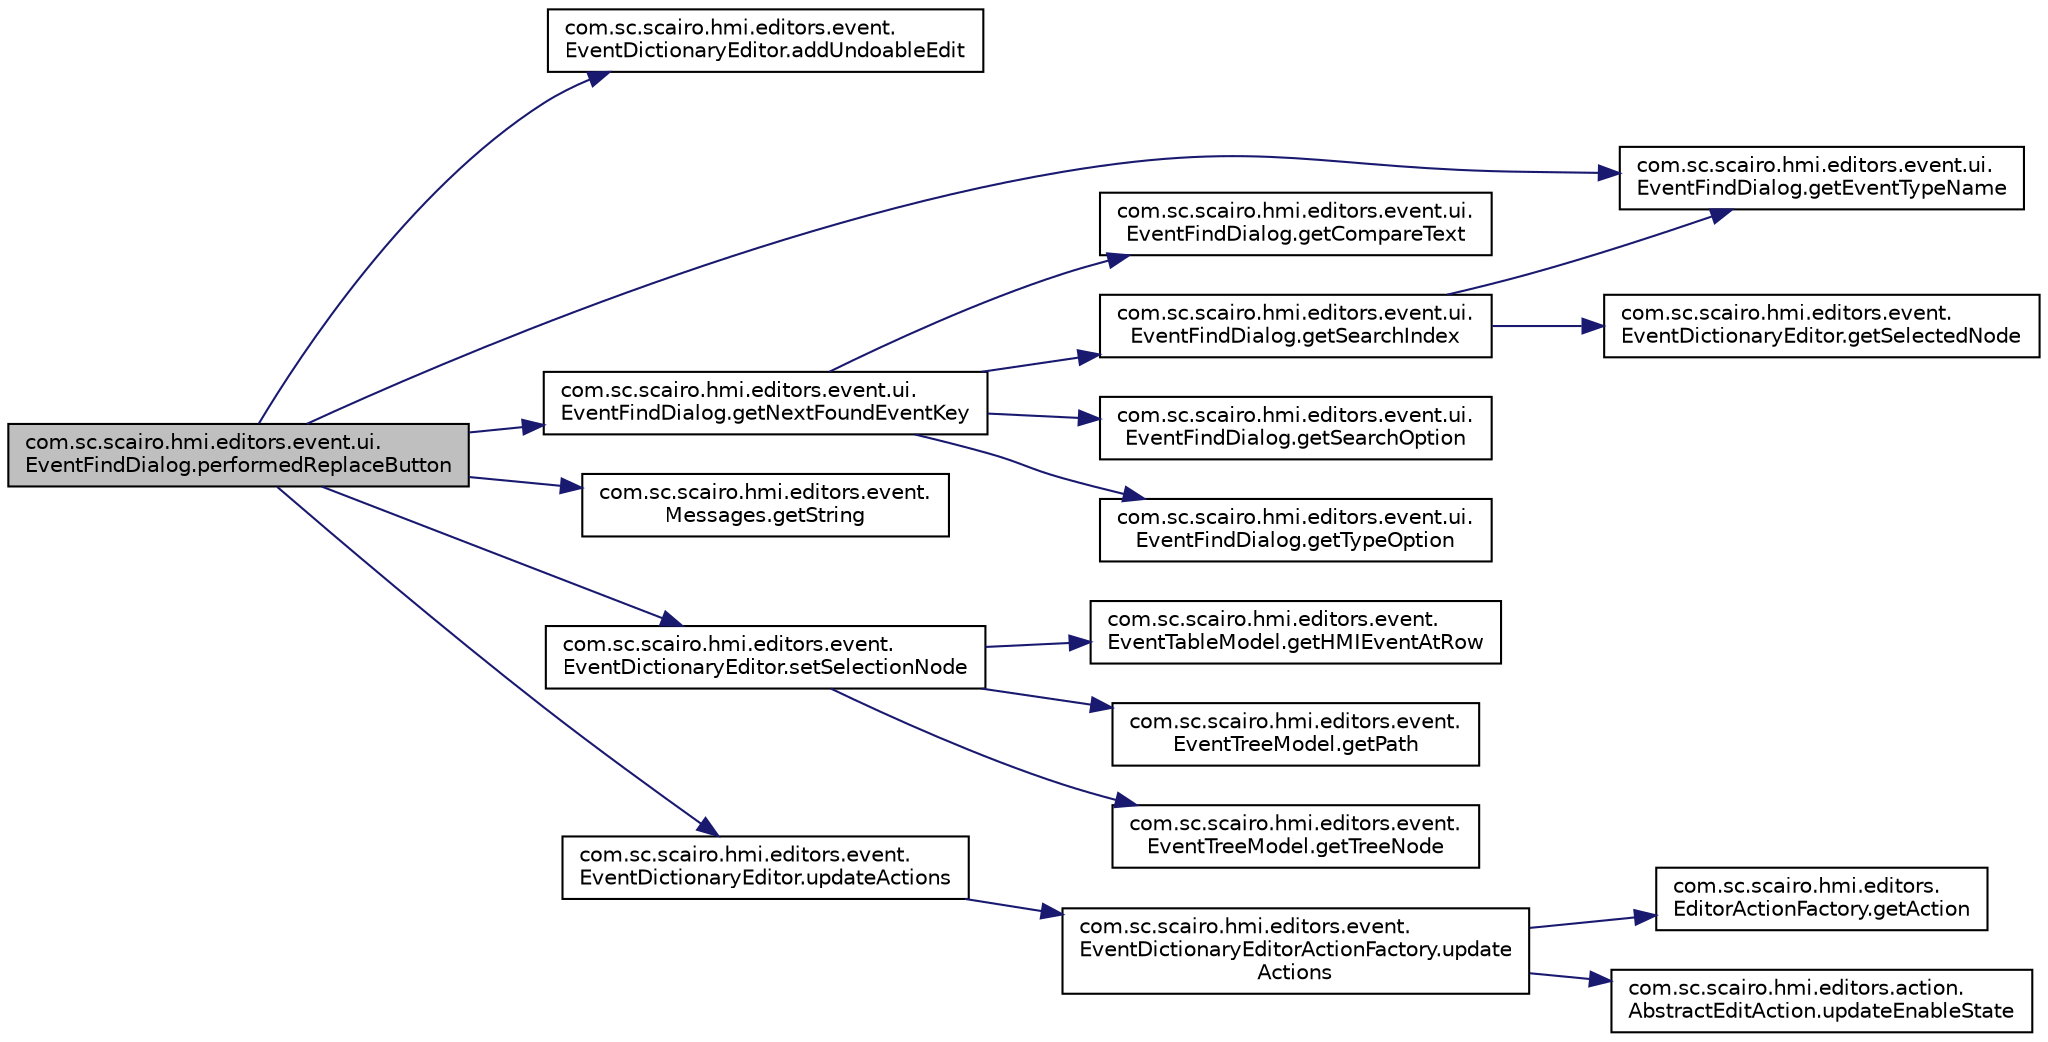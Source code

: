digraph "com.sc.scairo.hmi.editors.event.ui.EventFindDialog.performedReplaceButton"
{
 // LATEX_PDF_SIZE
  edge [fontname="Helvetica",fontsize="10",labelfontname="Helvetica",labelfontsize="10"];
  node [fontname="Helvetica",fontsize="10",shape=record];
  rankdir="LR";
  Node1 [label="com.sc.scairo.hmi.editors.event.ui.\lEventFindDialog.performedReplaceButton",height=0.2,width=0.4,color="black", fillcolor="grey75", style="filled", fontcolor="black",tooltip=" "];
  Node1 -> Node2 [color="midnightblue",fontsize="10",style="solid",fontname="Helvetica"];
  Node2 [label="com.sc.scairo.hmi.editors.event.\lEventDictionaryEditor.addUndoableEdit",height=0.2,width=0.4,color="black", fillcolor="white", style="filled",URL="$classcom_1_1sc_1_1scairo_1_1hmi_1_1editors_1_1event_1_1_event_dictionary_editor.html#a4464e226604d762307daa82889f57c13",tooltip=" "];
  Node1 -> Node3 [color="midnightblue",fontsize="10",style="solid",fontname="Helvetica"];
  Node3 [label="com.sc.scairo.hmi.editors.event.ui.\lEventFindDialog.getEventTypeName",height=0.2,width=0.4,color="black", fillcolor="white", style="filled",URL="$classcom_1_1sc_1_1scairo_1_1hmi_1_1editors_1_1event_1_1ui_1_1_event_find_dialog.html#a553cf32dda9fb2488eef12ce1b2bbf87",tooltip=" "];
  Node1 -> Node4 [color="midnightblue",fontsize="10",style="solid",fontname="Helvetica"];
  Node4 [label="com.sc.scairo.hmi.editors.event.ui.\lEventFindDialog.getNextFoundEventKey",height=0.2,width=0.4,color="black", fillcolor="white", style="filled",URL="$classcom_1_1sc_1_1scairo_1_1hmi_1_1editors_1_1event_1_1ui_1_1_event_find_dialog.html#a5d1949d7e819593e100168b64274c7b0",tooltip=" "];
  Node4 -> Node5 [color="midnightblue",fontsize="10",style="solid",fontname="Helvetica"];
  Node5 [label="com.sc.scairo.hmi.editors.event.ui.\lEventFindDialog.getCompareText",height=0.2,width=0.4,color="black", fillcolor="white", style="filled",URL="$classcom_1_1sc_1_1scairo_1_1hmi_1_1editors_1_1event_1_1ui_1_1_event_find_dialog.html#a808c0514cbd9db5231e3642223809e2a",tooltip=" "];
  Node4 -> Node6 [color="midnightblue",fontsize="10",style="solid",fontname="Helvetica"];
  Node6 [label="com.sc.scairo.hmi.editors.event.ui.\lEventFindDialog.getSearchIndex",height=0.2,width=0.4,color="black", fillcolor="white", style="filled",URL="$classcom_1_1sc_1_1scairo_1_1hmi_1_1editors_1_1event_1_1ui_1_1_event_find_dialog.html#a9d07c89824f4b002e3c2998918c821b2",tooltip=" "];
  Node6 -> Node3 [color="midnightblue",fontsize="10",style="solid",fontname="Helvetica"];
  Node6 -> Node7 [color="midnightblue",fontsize="10",style="solid",fontname="Helvetica"];
  Node7 [label="com.sc.scairo.hmi.editors.event.\lEventDictionaryEditor.getSelectedNode",height=0.2,width=0.4,color="black", fillcolor="white", style="filled",URL="$classcom_1_1sc_1_1scairo_1_1hmi_1_1editors_1_1event_1_1_event_dictionary_editor.html#a4b931c37e18580eda411dc935eca55d5",tooltip=" "];
  Node4 -> Node8 [color="midnightblue",fontsize="10",style="solid",fontname="Helvetica"];
  Node8 [label="com.sc.scairo.hmi.editors.event.ui.\lEventFindDialog.getSearchOption",height=0.2,width=0.4,color="black", fillcolor="white", style="filled",URL="$classcom_1_1sc_1_1scairo_1_1hmi_1_1editors_1_1event_1_1ui_1_1_event_find_dialog.html#a3cc41382a2f71198ee01d718c4f199ba",tooltip=" "];
  Node4 -> Node9 [color="midnightblue",fontsize="10",style="solid",fontname="Helvetica"];
  Node9 [label="com.sc.scairo.hmi.editors.event.ui.\lEventFindDialog.getTypeOption",height=0.2,width=0.4,color="black", fillcolor="white", style="filled",URL="$classcom_1_1sc_1_1scairo_1_1hmi_1_1editors_1_1event_1_1ui_1_1_event_find_dialog.html#a41d877d76947b11dd5b8b25c7ff95f86",tooltip=" "];
  Node1 -> Node10 [color="midnightblue",fontsize="10",style="solid",fontname="Helvetica"];
  Node10 [label="com.sc.scairo.hmi.editors.event.\lMessages.getString",height=0.2,width=0.4,color="black", fillcolor="white", style="filled",URL="$classcom_1_1sc_1_1scairo_1_1hmi_1_1editors_1_1event_1_1_messages.html#a75a9d93db5fa5a1b8656b8b77af60b13",tooltip=" "];
  Node1 -> Node11 [color="midnightblue",fontsize="10",style="solid",fontname="Helvetica"];
  Node11 [label="com.sc.scairo.hmi.editors.event.\lEventDictionaryEditor.setSelectionNode",height=0.2,width=0.4,color="black", fillcolor="white", style="filled",URL="$classcom_1_1sc_1_1scairo_1_1hmi_1_1editors_1_1event_1_1_event_dictionary_editor.html#aa61a52a006d45a80b7dfadc8cf1c1cce",tooltip=" "];
  Node11 -> Node12 [color="midnightblue",fontsize="10",style="solid",fontname="Helvetica"];
  Node12 [label="com.sc.scairo.hmi.editors.event.\lEventTableModel.getHMIEventAtRow",height=0.2,width=0.4,color="black", fillcolor="white", style="filled",URL="$classcom_1_1sc_1_1scairo_1_1hmi_1_1editors_1_1event_1_1_event_table_model.html#a6c9ac3f1d0dc189a6f4402896db1d2be",tooltip=" "];
  Node11 -> Node13 [color="midnightblue",fontsize="10",style="solid",fontname="Helvetica"];
  Node13 [label="com.sc.scairo.hmi.editors.event.\lEventTreeModel.getPath",height=0.2,width=0.4,color="black", fillcolor="white", style="filled",URL="$classcom_1_1sc_1_1scairo_1_1hmi_1_1editors_1_1event_1_1_event_tree_model.html#a3e712904ffbc04e48551a1ec98d60735",tooltip=" "];
  Node11 -> Node14 [color="midnightblue",fontsize="10",style="solid",fontname="Helvetica"];
  Node14 [label="com.sc.scairo.hmi.editors.event.\lEventTreeModel.getTreeNode",height=0.2,width=0.4,color="black", fillcolor="white", style="filled",URL="$classcom_1_1sc_1_1scairo_1_1hmi_1_1editors_1_1event_1_1_event_tree_model.html#a8eae2a6c629239fb9a53308bf92a8771",tooltip=" "];
  Node1 -> Node15 [color="midnightblue",fontsize="10",style="solid",fontname="Helvetica"];
  Node15 [label="com.sc.scairo.hmi.editors.event.\lEventDictionaryEditor.updateActions",height=0.2,width=0.4,color="black", fillcolor="white", style="filled",URL="$classcom_1_1sc_1_1scairo_1_1hmi_1_1editors_1_1event_1_1_event_dictionary_editor.html#ab5a0c4d7e1ebe1194a0d308233e739a8",tooltip=" "];
  Node15 -> Node16 [color="midnightblue",fontsize="10",style="solid",fontname="Helvetica"];
  Node16 [label="com.sc.scairo.hmi.editors.event.\lEventDictionaryEditorActionFactory.update\lActions",height=0.2,width=0.4,color="black", fillcolor="white", style="filled",URL="$classcom_1_1sc_1_1scairo_1_1hmi_1_1editors_1_1event_1_1_event_dictionary_editor_action_factory.html#a7456245201e00f59b3497e7f42a4eb85",tooltip=" "];
  Node16 -> Node17 [color="midnightblue",fontsize="10",style="solid",fontname="Helvetica"];
  Node17 [label="com.sc.scairo.hmi.editors.\lEditorActionFactory.getAction",height=0.2,width=0.4,color="black", fillcolor="white", style="filled",URL="$classcom_1_1sc_1_1scairo_1_1hmi_1_1editors_1_1_editor_action_factory.html#ae5db55316c5c2a4bf84ca10576f32345",tooltip=" "];
  Node16 -> Node18 [color="midnightblue",fontsize="10",style="solid",fontname="Helvetica"];
  Node18 [label="com.sc.scairo.hmi.editors.action.\lAbstractEditAction.updateEnableState",height=0.2,width=0.4,color="black", fillcolor="white", style="filled",URL="$classcom_1_1sc_1_1scairo_1_1hmi_1_1editors_1_1action_1_1_abstract_edit_action.html#a07bd2125244a5a1edd5213f07988e379",tooltip=" "];
}

